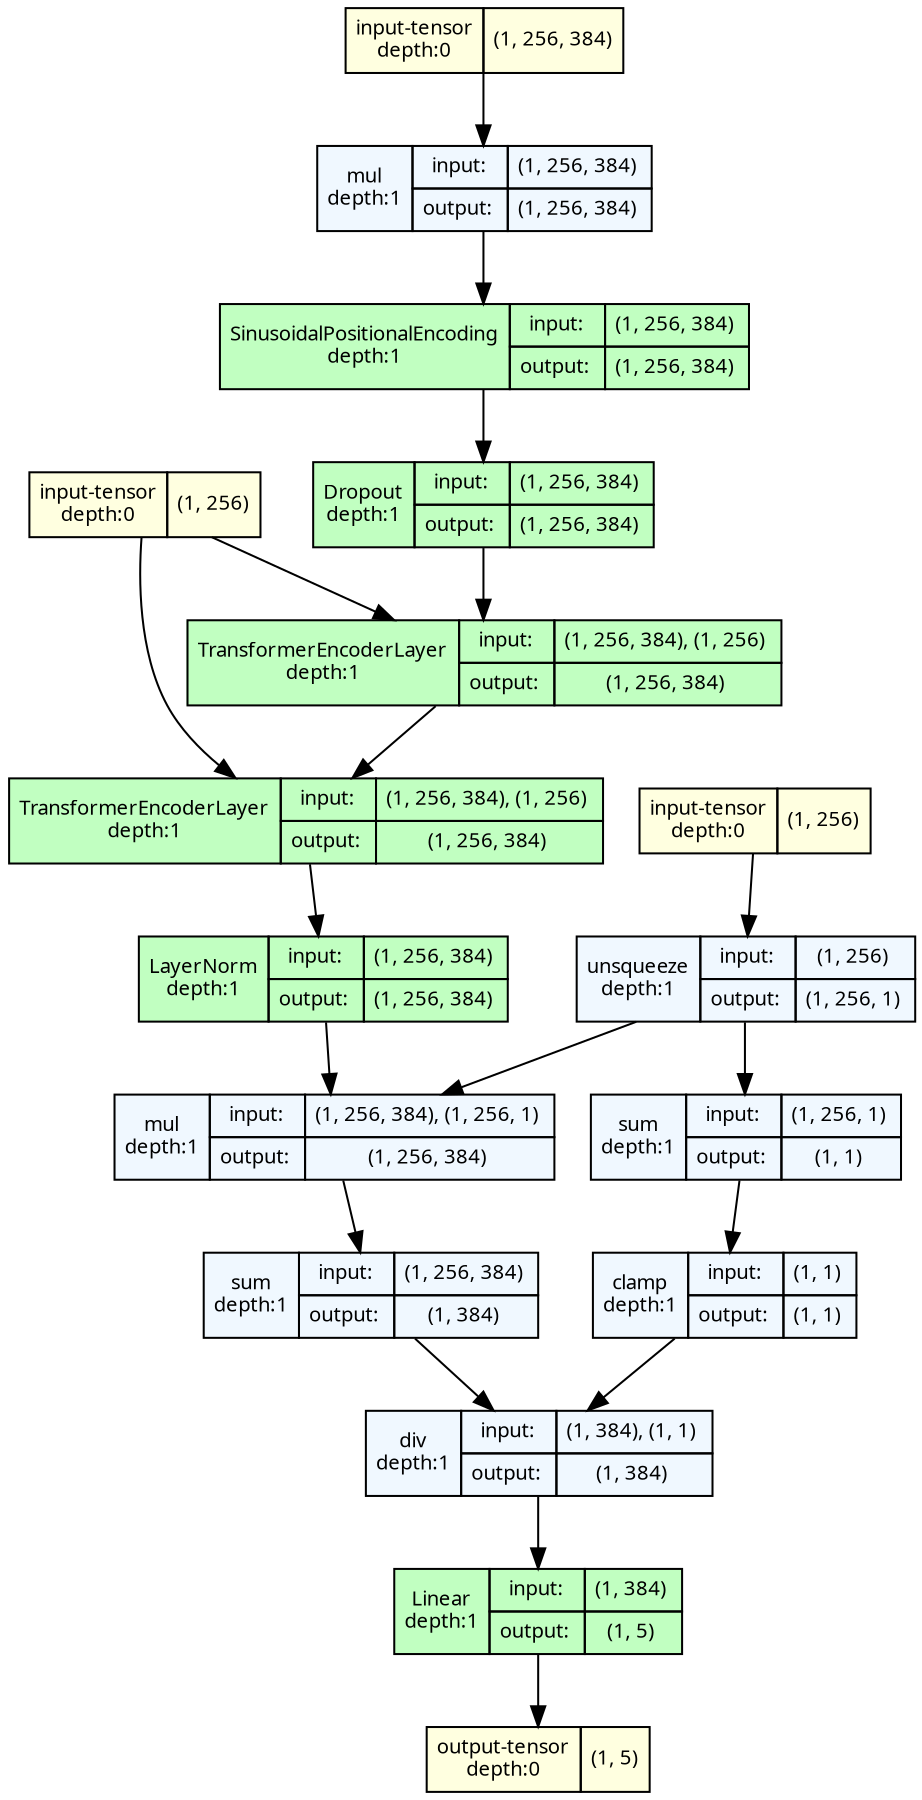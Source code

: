 strict digraph TransformerClassifier {
	graph [ordering=in rankdir=TB size="12.0,12.0"]
	node [align=left fontname="Linux libertine" fontsize=10 height=0.2 margin=0 ranksep=0.1 shape=plaintext style=filled]
	edge [fontsize=10]
	0 [label=<
                    <TABLE BORDER="0" CELLBORDER="1"
                    CELLSPACING="0" CELLPADDING="4">
                        <TR><TD>input-tensor<BR/>depth:0</TD><TD>(1, 256, 384)</TD></TR>
                    </TABLE>> fillcolor=lightyellow]
	1 [label=<
                    <TABLE BORDER="0" CELLBORDER="1"
                    CELLSPACING="0" CELLPADDING="4">
                        <TR><TD>input-tensor<BR/>depth:0</TD><TD>(1, 256)</TD></TR>
                    </TABLE>> fillcolor=lightyellow]
	2 [label=<
                    <TABLE BORDER="0" CELLBORDER="1"
                    CELLSPACING="0" CELLPADDING="4">
                        <TR><TD>input-tensor<BR/>depth:0</TD><TD>(1, 256)</TD></TR>
                    </TABLE>> fillcolor=lightyellow]
	3 [label=<
                    <TABLE BORDER="0" CELLBORDER="1"
                    CELLSPACING="0" CELLPADDING="4">
                    <TR>
                        <TD ROWSPAN="2">mul<BR/>depth:1</TD>
                        <TD COLSPAN="2">input:</TD>
                        <TD COLSPAN="2">(1, 256, 384) </TD>
                    </TR>
                    <TR>
                        <TD COLSPAN="2">output: </TD>
                        <TD COLSPAN="2">(1, 256, 384) </TD>
                    </TR>
                    </TABLE>> fillcolor=aliceblue]
	4 [label=<
                    <TABLE BORDER="0" CELLBORDER="1"
                    CELLSPACING="0" CELLPADDING="4">
                    <TR>
                        <TD ROWSPAN="2">SinusoidalPositionalEncoding<BR/>depth:1</TD>
                        <TD COLSPAN="2">input:</TD>
                        <TD COLSPAN="2">(1, 256, 384) </TD>
                    </TR>
                    <TR>
                        <TD COLSPAN="2">output: </TD>
                        <TD COLSPAN="2">(1, 256, 384) </TD>
                    </TR>
                    </TABLE>> fillcolor=darkseagreen1]
	5 [label=<
                    <TABLE BORDER="0" CELLBORDER="1"
                    CELLSPACING="0" CELLPADDING="4">
                    <TR>
                        <TD ROWSPAN="2">Dropout<BR/>depth:1</TD>
                        <TD COLSPAN="2">input:</TD>
                        <TD COLSPAN="2">(1, 256, 384) </TD>
                    </TR>
                    <TR>
                        <TD COLSPAN="2">output: </TD>
                        <TD COLSPAN="2">(1, 256, 384) </TD>
                    </TR>
                    </TABLE>> fillcolor=darkseagreen1]
	6 [label=<
                    <TABLE BORDER="0" CELLBORDER="1"
                    CELLSPACING="0" CELLPADDING="4">
                    <TR>
                        <TD ROWSPAN="2">TransformerEncoderLayer<BR/>depth:1</TD>
                        <TD COLSPAN="2">input:</TD>
                        <TD COLSPAN="2">(1, 256, 384), (1, 256) </TD>
                    </TR>
                    <TR>
                        <TD COLSPAN="2">output: </TD>
                        <TD COLSPAN="2">(1, 256, 384) </TD>
                    </TR>
                    </TABLE>> fillcolor=darkseagreen1]
	7 [label=<
                    <TABLE BORDER="0" CELLBORDER="1"
                    CELLSPACING="0" CELLPADDING="4">
                    <TR>
                        <TD ROWSPAN="2">TransformerEncoderLayer<BR/>depth:1</TD>
                        <TD COLSPAN="2">input:</TD>
                        <TD COLSPAN="2">(1, 256, 384), (1, 256) </TD>
                    </TR>
                    <TR>
                        <TD COLSPAN="2">output: </TD>
                        <TD COLSPAN="2">(1, 256, 384) </TD>
                    </TR>
                    </TABLE>> fillcolor=darkseagreen1]
	8 [label=<
                    <TABLE BORDER="0" CELLBORDER="1"
                    CELLSPACING="0" CELLPADDING="4">
                    <TR>
                        <TD ROWSPAN="2">LayerNorm<BR/>depth:1</TD>
                        <TD COLSPAN="2">input:</TD>
                        <TD COLSPAN="2">(1, 256, 384) </TD>
                    </TR>
                    <TR>
                        <TD COLSPAN="2">output: </TD>
                        <TD COLSPAN="2">(1, 256, 384) </TD>
                    </TR>
                    </TABLE>> fillcolor=darkseagreen1]
	9 [label=<
                    <TABLE BORDER="0" CELLBORDER="1"
                    CELLSPACING="0" CELLPADDING="4">
                    <TR>
                        <TD ROWSPAN="2">unsqueeze<BR/>depth:1</TD>
                        <TD COLSPAN="2">input:</TD>
                        <TD COLSPAN="2">(1, 256) </TD>
                    </TR>
                    <TR>
                        <TD COLSPAN="2">output: </TD>
                        <TD COLSPAN="2">(1, 256, 1) </TD>
                    </TR>
                    </TABLE>> fillcolor=aliceblue]
	10 [label=<
                    <TABLE BORDER="0" CELLBORDER="1"
                    CELLSPACING="0" CELLPADDING="4">
                    <TR>
                        <TD ROWSPAN="2">mul<BR/>depth:1</TD>
                        <TD COLSPAN="2">input:</TD>
                        <TD COLSPAN="2">(1, 256, 384), (1, 256, 1) </TD>
                    </TR>
                    <TR>
                        <TD COLSPAN="2">output: </TD>
                        <TD COLSPAN="2">(1, 256, 384) </TD>
                    </TR>
                    </TABLE>> fillcolor=aliceblue]
	11 [label=<
                    <TABLE BORDER="0" CELLBORDER="1"
                    CELLSPACING="0" CELLPADDING="4">
                    <TR>
                        <TD ROWSPAN="2">sum<BR/>depth:1</TD>
                        <TD COLSPAN="2">input:</TD>
                        <TD COLSPAN="2">(1, 256, 384) </TD>
                    </TR>
                    <TR>
                        <TD COLSPAN="2">output: </TD>
                        <TD COLSPAN="2">(1, 384) </TD>
                    </TR>
                    </TABLE>> fillcolor=aliceblue]
	12 [label=<
                    <TABLE BORDER="0" CELLBORDER="1"
                    CELLSPACING="0" CELLPADDING="4">
                    <TR>
                        <TD ROWSPAN="2">sum<BR/>depth:1</TD>
                        <TD COLSPAN="2">input:</TD>
                        <TD COLSPAN="2">(1, 256, 1) </TD>
                    </TR>
                    <TR>
                        <TD COLSPAN="2">output: </TD>
                        <TD COLSPAN="2">(1, 1) </TD>
                    </TR>
                    </TABLE>> fillcolor=aliceblue]
	13 [label=<
                    <TABLE BORDER="0" CELLBORDER="1"
                    CELLSPACING="0" CELLPADDING="4">
                    <TR>
                        <TD ROWSPAN="2">clamp<BR/>depth:1</TD>
                        <TD COLSPAN="2">input:</TD>
                        <TD COLSPAN="2">(1, 1) </TD>
                    </TR>
                    <TR>
                        <TD COLSPAN="2">output: </TD>
                        <TD COLSPAN="2">(1, 1) </TD>
                    </TR>
                    </TABLE>> fillcolor=aliceblue]
	14 [label=<
                    <TABLE BORDER="0" CELLBORDER="1"
                    CELLSPACING="0" CELLPADDING="4">
                    <TR>
                        <TD ROWSPAN="2">div<BR/>depth:1</TD>
                        <TD COLSPAN="2">input:</TD>
                        <TD COLSPAN="2">(1, 384), (1, 1) </TD>
                    </TR>
                    <TR>
                        <TD COLSPAN="2">output: </TD>
                        <TD COLSPAN="2">(1, 384) </TD>
                    </TR>
                    </TABLE>> fillcolor=aliceblue]
	15 [label=<
                    <TABLE BORDER="0" CELLBORDER="1"
                    CELLSPACING="0" CELLPADDING="4">
                    <TR>
                        <TD ROWSPAN="2">Linear<BR/>depth:1</TD>
                        <TD COLSPAN="2">input:</TD>
                        <TD COLSPAN="2">(1, 384) </TD>
                    </TR>
                    <TR>
                        <TD COLSPAN="2">output: </TD>
                        <TD COLSPAN="2">(1, 5) </TD>
                    </TR>
                    </TABLE>> fillcolor=darkseagreen1]
	16 [label=<
                    <TABLE BORDER="0" CELLBORDER="1"
                    CELLSPACING="0" CELLPADDING="4">
                        <TR><TD>output-tensor<BR/>depth:0</TD><TD>(1, 5)</TD></TR>
                    </TABLE>> fillcolor=lightyellow]
	0 -> 3
	1 -> 9
	2 -> 6
	2 -> 7
	3 -> 4
	4 -> 5
	5 -> 6
	6 -> 7
	7 -> 8
	8 -> 10
	9 -> 10
	9 -> 12
	10 -> 11
	11 -> 14
	12 -> 13
	13 -> 14
	14 -> 15
	15 -> 16
}
